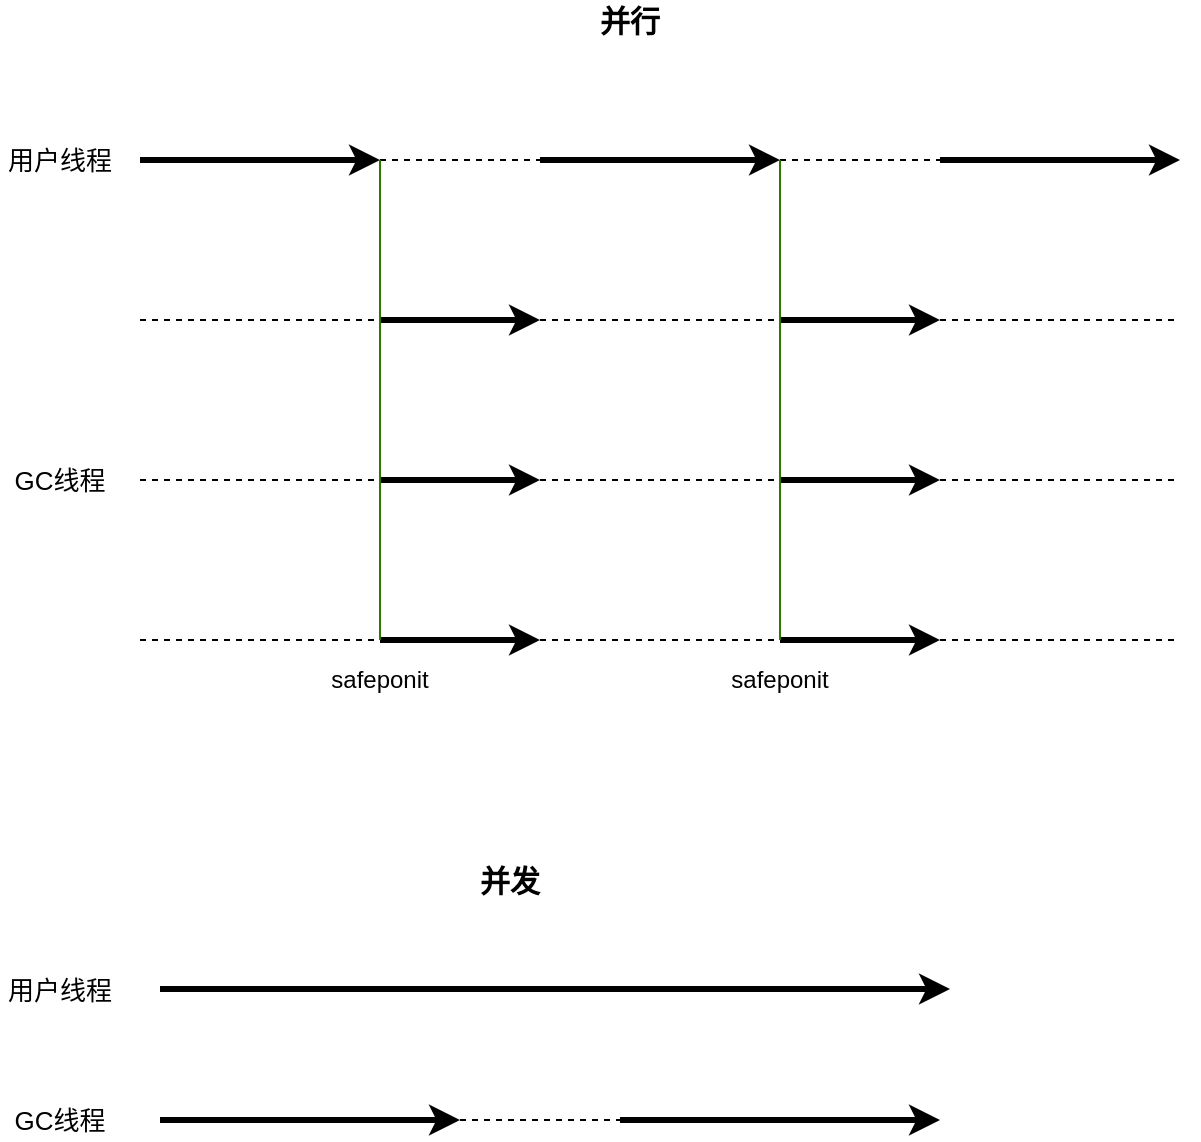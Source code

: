 <mxfile version="14.1.8" type="device"><diagram id="YyPhLnMjdb7-0UZjDu1V" name="第 1 页"><mxGraphModel dx="1038" dy="647" grid="1" gridSize="10" guides="1" tooltips="1" connect="1" arrows="1" fold="1" page="1" pageScale="1" pageWidth="827" pageHeight="1169" math="0" shadow="0"><root><mxCell id="0"/><mxCell id="1" parent="0"/><mxCell id="M0HbMunxLj0FabnSTE4j-1" value="" style="endArrow=classic;html=1;strokeWidth=3;" edge="1" parent="1"><mxGeometry width="50" height="50" relative="1" as="geometry"><mxPoint x="120" y="160" as="sourcePoint"/><mxPoint x="240" y="160" as="targetPoint"/></mxGeometry></mxCell><mxCell id="M0HbMunxLj0FabnSTE4j-4" value="" style="endArrow=classic;html=1;strokeWidth=3;" edge="1" parent="1"><mxGeometry width="50" height="50" relative="1" as="geometry"><mxPoint x="320" y="160" as="sourcePoint"/><mxPoint x="440" y="160" as="targetPoint"/></mxGeometry></mxCell><mxCell id="M0HbMunxLj0FabnSTE4j-5" value="" style="endArrow=classic;html=1;strokeWidth=3;" edge="1" parent="1"><mxGeometry width="50" height="50" relative="1" as="geometry"><mxPoint x="520" y="160" as="sourcePoint"/><mxPoint x="640" y="160" as="targetPoint"/></mxGeometry></mxCell><mxCell id="M0HbMunxLj0FabnSTE4j-8" value="" style="endArrow=none;html=1;strokeWidth=1;dashed=1;" edge="1" parent="1"><mxGeometry width="50" height="50" relative="1" as="geometry"><mxPoint x="240" y="160" as="sourcePoint"/><mxPoint x="320" y="160" as="targetPoint"/></mxGeometry></mxCell><mxCell id="M0HbMunxLj0FabnSTE4j-9" value="" style="endArrow=none;html=1;dashed=1;strokeWidth=1;" edge="1" parent="1"><mxGeometry width="50" height="50" relative="1" as="geometry"><mxPoint x="440" y="160" as="sourcePoint"/><mxPoint x="520" y="160" as="targetPoint"/></mxGeometry></mxCell><mxCell id="M0HbMunxLj0FabnSTE4j-10" value="" style="endArrow=none;html=1;dashed=1;strokeWidth=1;" edge="1" parent="1"><mxGeometry width="50" height="50" relative="1" as="geometry"><mxPoint x="120" y="240" as="sourcePoint"/><mxPoint x="240" y="240" as="targetPoint"/></mxGeometry></mxCell><mxCell id="M0HbMunxLj0FabnSTE4j-12" value="" style="endArrow=none;html=1;dashed=1;strokeWidth=1;" edge="1" parent="1"><mxGeometry width="50" height="50" relative="1" as="geometry"><mxPoint x="120" y="320" as="sourcePoint"/><mxPoint x="240" y="320" as="targetPoint"/></mxGeometry></mxCell><mxCell id="M0HbMunxLj0FabnSTE4j-13" value="" style="endArrow=none;html=1;dashed=1;strokeWidth=1;" edge="1" parent="1"><mxGeometry width="50" height="50" relative="1" as="geometry"><mxPoint x="120" y="400" as="sourcePoint"/><mxPoint x="240" y="400" as="targetPoint"/></mxGeometry></mxCell><mxCell id="M0HbMunxLj0FabnSTE4j-14" value="" style="endArrow=none;html=1;dashed=1;strokeWidth=1;" edge="1" parent="1"><mxGeometry width="50" height="50" relative="1" as="geometry"><mxPoint x="320" y="240" as="sourcePoint"/><mxPoint x="440" y="240" as="targetPoint"/></mxGeometry></mxCell><mxCell id="M0HbMunxLj0FabnSTE4j-15" value="" style="endArrow=none;html=1;dashed=1;strokeWidth=1;" edge="1" parent="1"><mxGeometry width="50" height="50" relative="1" as="geometry"><mxPoint x="320" y="320" as="sourcePoint"/><mxPoint x="440" y="320" as="targetPoint"/></mxGeometry></mxCell><mxCell id="M0HbMunxLj0FabnSTE4j-16" value="" style="endArrow=none;html=1;dashed=1;strokeWidth=1;" edge="1" parent="1"><mxGeometry width="50" height="50" relative="1" as="geometry"><mxPoint x="320" y="400" as="sourcePoint"/><mxPoint x="440" y="400" as="targetPoint"/></mxGeometry></mxCell><mxCell id="M0HbMunxLj0FabnSTE4j-17" value="" style="endArrow=none;html=1;dashed=1;strokeWidth=1;" edge="1" parent="1"><mxGeometry width="50" height="50" relative="1" as="geometry"><mxPoint x="520" y="240" as="sourcePoint"/><mxPoint x="640" y="240" as="targetPoint"/></mxGeometry></mxCell><mxCell id="M0HbMunxLj0FabnSTE4j-18" value="" style="endArrow=none;html=1;dashed=1;strokeWidth=1;" edge="1" parent="1"><mxGeometry width="50" height="50" relative="1" as="geometry"><mxPoint x="520" y="320" as="sourcePoint"/><mxPoint x="640" y="320" as="targetPoint"/></mxGeometry></mxCell><mxCell id="M0HbMunxLj0FabnSTE4j-19" value="" style="endArrow=none;html=1;dashed=1;strokeWidth=1;" edge="1" parent="1"><mxGeometry width="50" height="50" relative="1" as="geometry"><mxPoint x="520" y="400" as="sourcePoint"/><mxPoint x="640" y="400" as="targetPoint"/></mxGeometry></mxCell><mxCell id="M0HbMunxLj0FabnSTE4j-20" value="" style="endArrow=classic;html=1;strokeWidth=3;" edge="1" parent="1"><mxGeometry width="50" height="50" relative="1" as="geometry"><mxPoint x="240" y="240" as="sourcePoint"/><mxPoint x="320" y="240" as="targetPoint"/></mxGeometry></mxCell><mxCell id="M0HbMunxLj0FabnSTE4j-21" value="" style="endArrow=classic;html=1;strokeWidth=3;" edge="1" parent="1"><mxGeometry width="50" height="50" relative="1" as="geometry"><mxPoint x="240" y="320" as="sourcePoint"/><mxPoint x="320" y="320" as="targetPoint"/></mxGeometry></mxCell><mxCell id="M0HbMunxLj0FabnSTE4j-22" value="" style="endArrow=classic;html=1;strokeWidth=3;" edge="1" parent="1"><mxGeometry width="50" height="50" relative="1" as="geometry"><mxPoint x="240" y="400" as="sourcePoint"/><mxPoint x="320" y="400" as="targetPoint"/></mxGeometry></mxCell><mxCell id="M0HbMunxLj0FabnSTE4j-23" value="" style="endArrow=classic;html=1;strokeWidth=3;" edge="1" parent="1"><mxGeometry width="50" height="50" relative="1" as="geometry"><mxPoint x="440" y="240" as="sourcePoint"/><mxPoint x="520" y="240" as="targetPoint"/></mxGeometry></mxCell><mxCell id="M0HbMunxLj0FabnSTE4j-24" value="" style="endArrow=classic;html=1;strokeWidth=3;" edge="1" parent="1"><mxGeometry width="50" height="50" relative="1" as="geometry"><mxPoint x="440" y="320" as="sourcePoint"/><mxPoint x="520" y="320" as="targetPoint"/></mxGeometry></mxCell><mxCell id="M0HbMunxLj0FabnSTE4j-25" value="" style="endArrow=classic;html=1;strokeWidth=3;" edge="1" parent="1"><mxGeometry width="50" height="50" relative="1" as="geometry"><mxPoint x="440" y="400" as="sourcePoint"/><mxPoint x="520" y="400" as="targetPoint"/></mxGeometry></mxCell><mxCell id="M0HbMunxLj0FabnSTE4j-26" value="" style="endArrow=none;html=1;strokeWidth=1;fillColor=#60a917;strokeColor=#2D7600;" edge="1" parent="1"><mxGeometry width="50" height="50" relative="1" as="geometry"><mxPoint x="240" y="400" as="sourcePoint"/><mxPoint x="240" y="160" as="targetPoint"/></mxGeometry></mxCell><mxCell id="M0HbMunxLj0FabnSTE4j-27" value="" style="endArrow=none;html=1;strokeWidth=1;fillColor=#60a917;strokeColor=#2D7600;" edge="1" parent="1"><mxGeometry width="50" height="50" relative="1" as="geometry"><mxPoint x="440" y="400" as="sourcePoint"/><mxPoint x="440" y="160" as="targetPoint"/></mxGeometry></mxCell><mxCell id="M0HbMunxLj0FabnSTE4j-28" value="safeponit" style="text;html=1;strokeColor=none;fillColor=none;align=center;verticalAlign=middle;whiteSpace=wrap;rounded=0;" vertex="1" parent="1"><mxGeometry x="220" y="410" width="40" height="20" as="geometry"/></mxCell><mxCell id="M0HbMunxLj0FabnSTE4j-29" value="safeponit" style="text;html=1;strokeColor=none;fillColor=none;align=center;verticalAlign=middle;whiteSpace=wrap;rounded=0;" vertex="1" parent="1"><mxGeometry x="420" y="410" width="40" height="20" as="geometry"/></mxCell><mxCell id="M0HbMunxLj0FabnSTE4j-30" value="&lt;font style=&quot;font-size: 13px&quot;&gt;用户线程&lt;/font&gt;" style="text;html=1;strokeColor=none;fillColor=none;align=center;verticalAlign=middle;whiteSpace=wrap;rounded=0;" vertex="1" parent="1"><mxGeometry x="50" y="150" width="60" height="20" as="geometry"/></mxCell><mxCell id="M0HbMunxLj0FabnSTE4j-31" value="&lt;font style=&quot;font-size: 13px&quot;&gt;GC线程&lt;/font&gt;" style="text;html=1;strokeColor=none;fillColor=none;align=center;verticalAlign=middle;whiteSpace=wrap;rounded=0;" vertex="1" parent="1"><mxGeometry x="55" y="310" width="50" height="20" as="geometry"/></mxCell><mxCell id="M0HbMunxLj0FabnSTE4j-32" value="&lt;font style=&quot;font-size: 15px&quot;&gt;&lt;b&gt;并行&lt;/b&gt;&lt;/font&gt;" style="text;html=1;strokeColor=none;fillColor=none;align=center;verticalAlign=middle;whiteSpace=wrap;rounded=0;" vertex="1" parent="1"><mxGeometry x="330" y="80" width="70" height="20" as="geometry"/></mxCell><mxCell id="M0HbMunxLj0FabnSTE4j-33" value="" style="endArrow=classic;html=1;strokeWidth=3;" edge="1" parent="1"><mxGeometry width="50" height="50" relative="1" as="geometry"><mxPoint x="130" y="574.5" as="sourcePoint"/><mxPoint x="525" y="574.5" as="targetPoint"/></mxGeometry></mxCell><mxCell id="M0HbMunxLj0FabnSTE4j-34" value="" style="endArrow=classic;html=1;strokeWidth=3;" edge="1" parent="1"><mxGeometry width="50" height="50" relative="1" as="geometry"><mxPoint x="130" y="640" as="sourcePoint"/><mxPoint x="280" y="640" as="targetPoint"/></mxGeometry></mxCell><mxCell id="M0HbMunxLj0FabnSTE4j-57" value="&lt;font style=&quot;font-size: 13px&quot;&gt;用户线程&lt;/font&gt;" style="text;html=1;strokeColor=none;fillColor=none;align=center;verticalAlign=middle;whiteSpace=wrap;rounded=0;" vertex="1" parent="1"><mxGeometry x="50" y="565" width="60" height="20" as="geometry"/></mxCell><mxCell id="M0HbMunxLj0FabnSTE4j-59" value="&lt;font style=&quot;font-size: 15px&quot;&gt;&lt;b&gt;并发&lt;/b&gt;&lt;/font&gt;" style="text;html=1;strokeColor=none;fillColor=none;align=center;verticalAlign=middle;whiteSpace=wrap;rounded=0;" vertex="1" parent="1"><mxGeometry x="270" y="510" width="70" height="20" as="geometry"/></mxCell><mxCell id="M0HbMunxLj0FabnSTE4j-60" value="" style="endArrow=classic;html=1;strokeWidth=3;" edge="1" parent="1"><mxGeometry width="50" height="50" relative="1" as="geometry"><mxPoint x="360" y="640" as="sourcePoint"/><mxPoint x="520" y="640" as="targetPoint"/></mxGeometry></mxCell><mxCell id="M0HbMunxLj0FabnSTE4j-61" value="" style="endArrow=none;html=1;strokeWidth=1;dashed=1;" edge="1" parent="1"><mxGeometry width="50" height="50" relative="1" as="geometry"><mxPoint x="280" y="640" as="sourcePoint"/><mxPoint x="360" y="640" as="targetPoint"/></mxGeometry></mxCell><mxCell id="M0HbMunxLj0FabnSTE4j-62" value="&lt;font style=&quot;font-size: 13px&quot;&gt;GC线程&lt;/font&gt;" style="text;html=1;strokeColor=none;fillColor=none;align=center;verticalAlign=middle;whiteSpace=wrap;rounded=0;" vertex="1" parent="1"><mxGeometry x="50" y="630" width="60" height="20" as="geometry"/></mxCell></root></mxGraphModel></diagram></mxfile>
